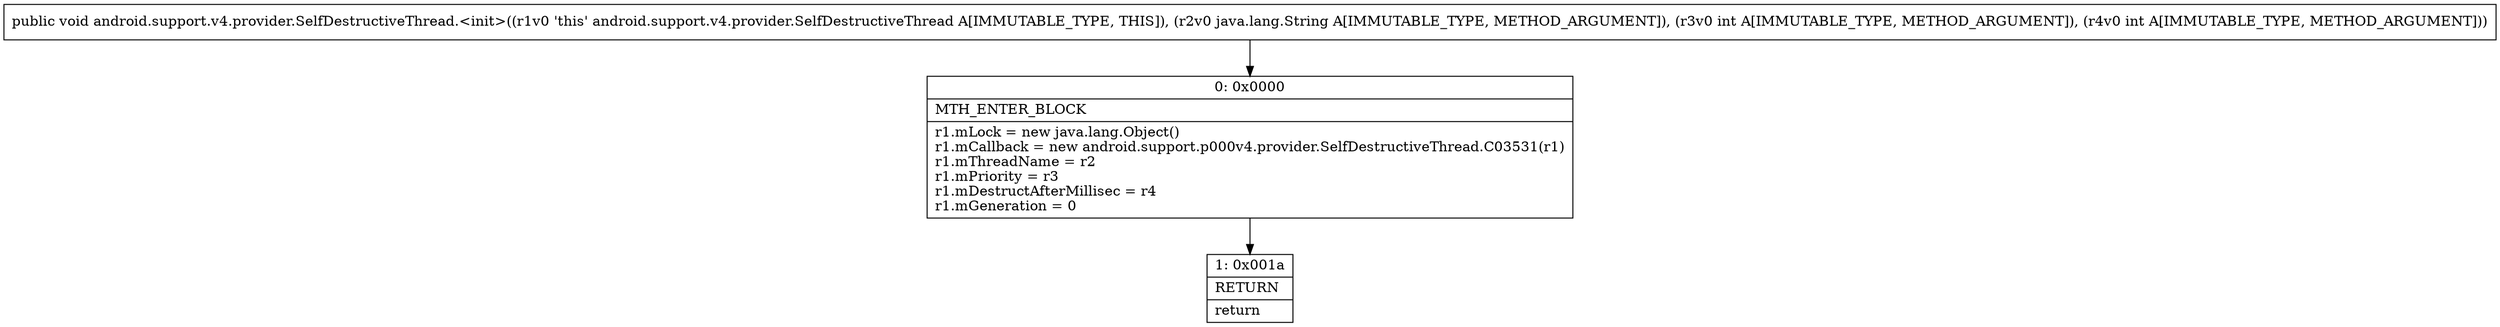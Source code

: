 digraph "CFG forandroid.support.v4.provider.SelfDestructiveThread.\<init\>(Ljava\/lang\/String;II)V" {
Node_0 [shape=record,label="{0\:\ 0x0000|MTH_ENTER_BLOCK\l|r1.mLock = new java.lang.Object()\lr1.mCallback = new android.support.p000v4.provider.SelfDestructiveThread.C03531(r1)\lr1.mThreadName = r2\lr1.mPriority = r3\lr1.mDestructAfterMillisec = r4\lr1.mGeneration = 0\l}"];
Node_1 [shape=record,label="{1\:\ 0x001a|RETURN\l|return\l}"];
MethodNode[shape=record,label="{public void android.support.v4.provider.SelfDestructiveThread.\<init\>((r1v0 'this' android.support.v4.provider.SelfDestructiveThread A[IMMUTABLE_TYPE, THIS]), (r2v0 java.lang.String A[IMMUTABLE_TYPE, METHOD_ARGUMENT]), (r3v0 int A[IMMUTABLE_TYPE, METHOD_ARGUMENT]), (r4v0 int A[IMMUTABLE_TYPE, METHOD_ARGUMENT])) }"];
MethodNode -> Node_0;
Node_0 -> Node_1;
}

